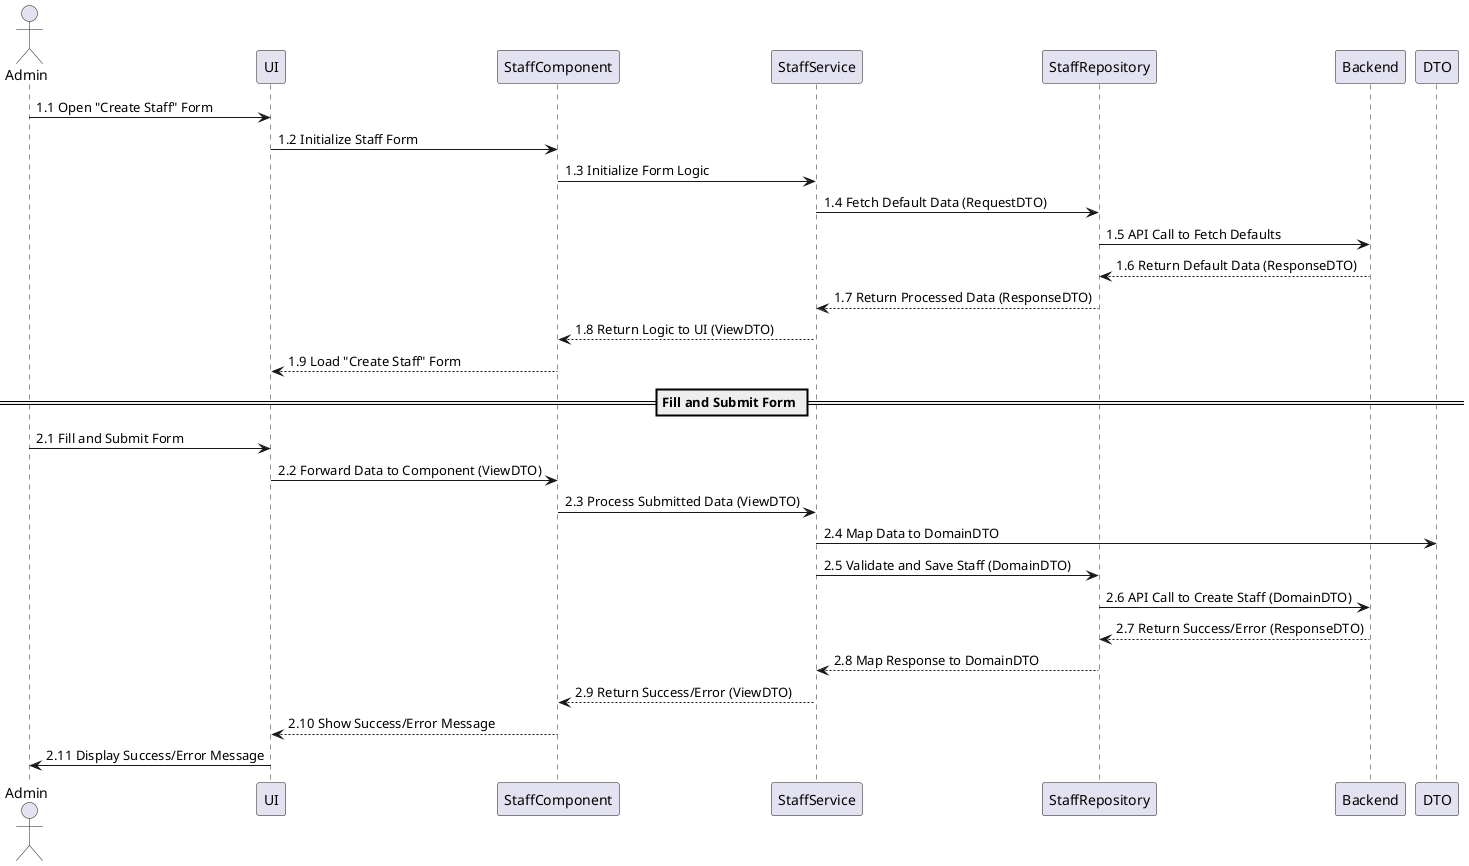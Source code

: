 @startuml "createStaff"
actor Admin
participant "UI" as UI
participant "StaffComponent" as Component
participant "StaffService" as Service
participant "StaffRepository" as Repository
participant "Backend" as Backend
participant "DTO" as DTO

Admin -> UI: 1.1 Open "Create Staff" Form
UI -> Component: 1.2 Initialize Staff Form
Component -> Service: 1.3 Initialize Form Logic
Service -> Repository: 1.4 Fetch Default Data (RequestDTO)
Repository -> Backend: 1.5 API Call to Fetch Defaults
Backend --> Repository: 1.6 Return Default Data (ResponseDTO)
Repository --> Service: 1.7 Return Processed Data (ResponseDTO)
Service --> Component: 1.8 Return Logic to UI (ViewDTO)
Component --> UI: 1.9 Load "Create Staff" Form

== Fill and Submit Form ==
Admin -> UI: 2.1 Fill and Submit Form
UI -> Component: 2.2 Forward Data to Component (ViewDTO)
Component -> Service: 2.3 Process Submitted Data (ViewDTO)
Service -> DTO: 2.4 Map Data to DomainDTO
Service -> Repository: 2.5 Validate and Save Staff (DomainDTO)
Repository -> Backend: 2.6 API Call to Create Staff (DomainDTO)
Backend --> Repository: 2.7 Return Success/Error (ResponseDTO)
Repository --> Service: 2.8 Map Response to DomainDTO
Service --> Component: 2.9 Return Success/Error (ViewDTO)
Component --> UI: 2.10 Show Success/Error Message
UI -> Admin: 2.11 Display Success/Error Message


@enduml

